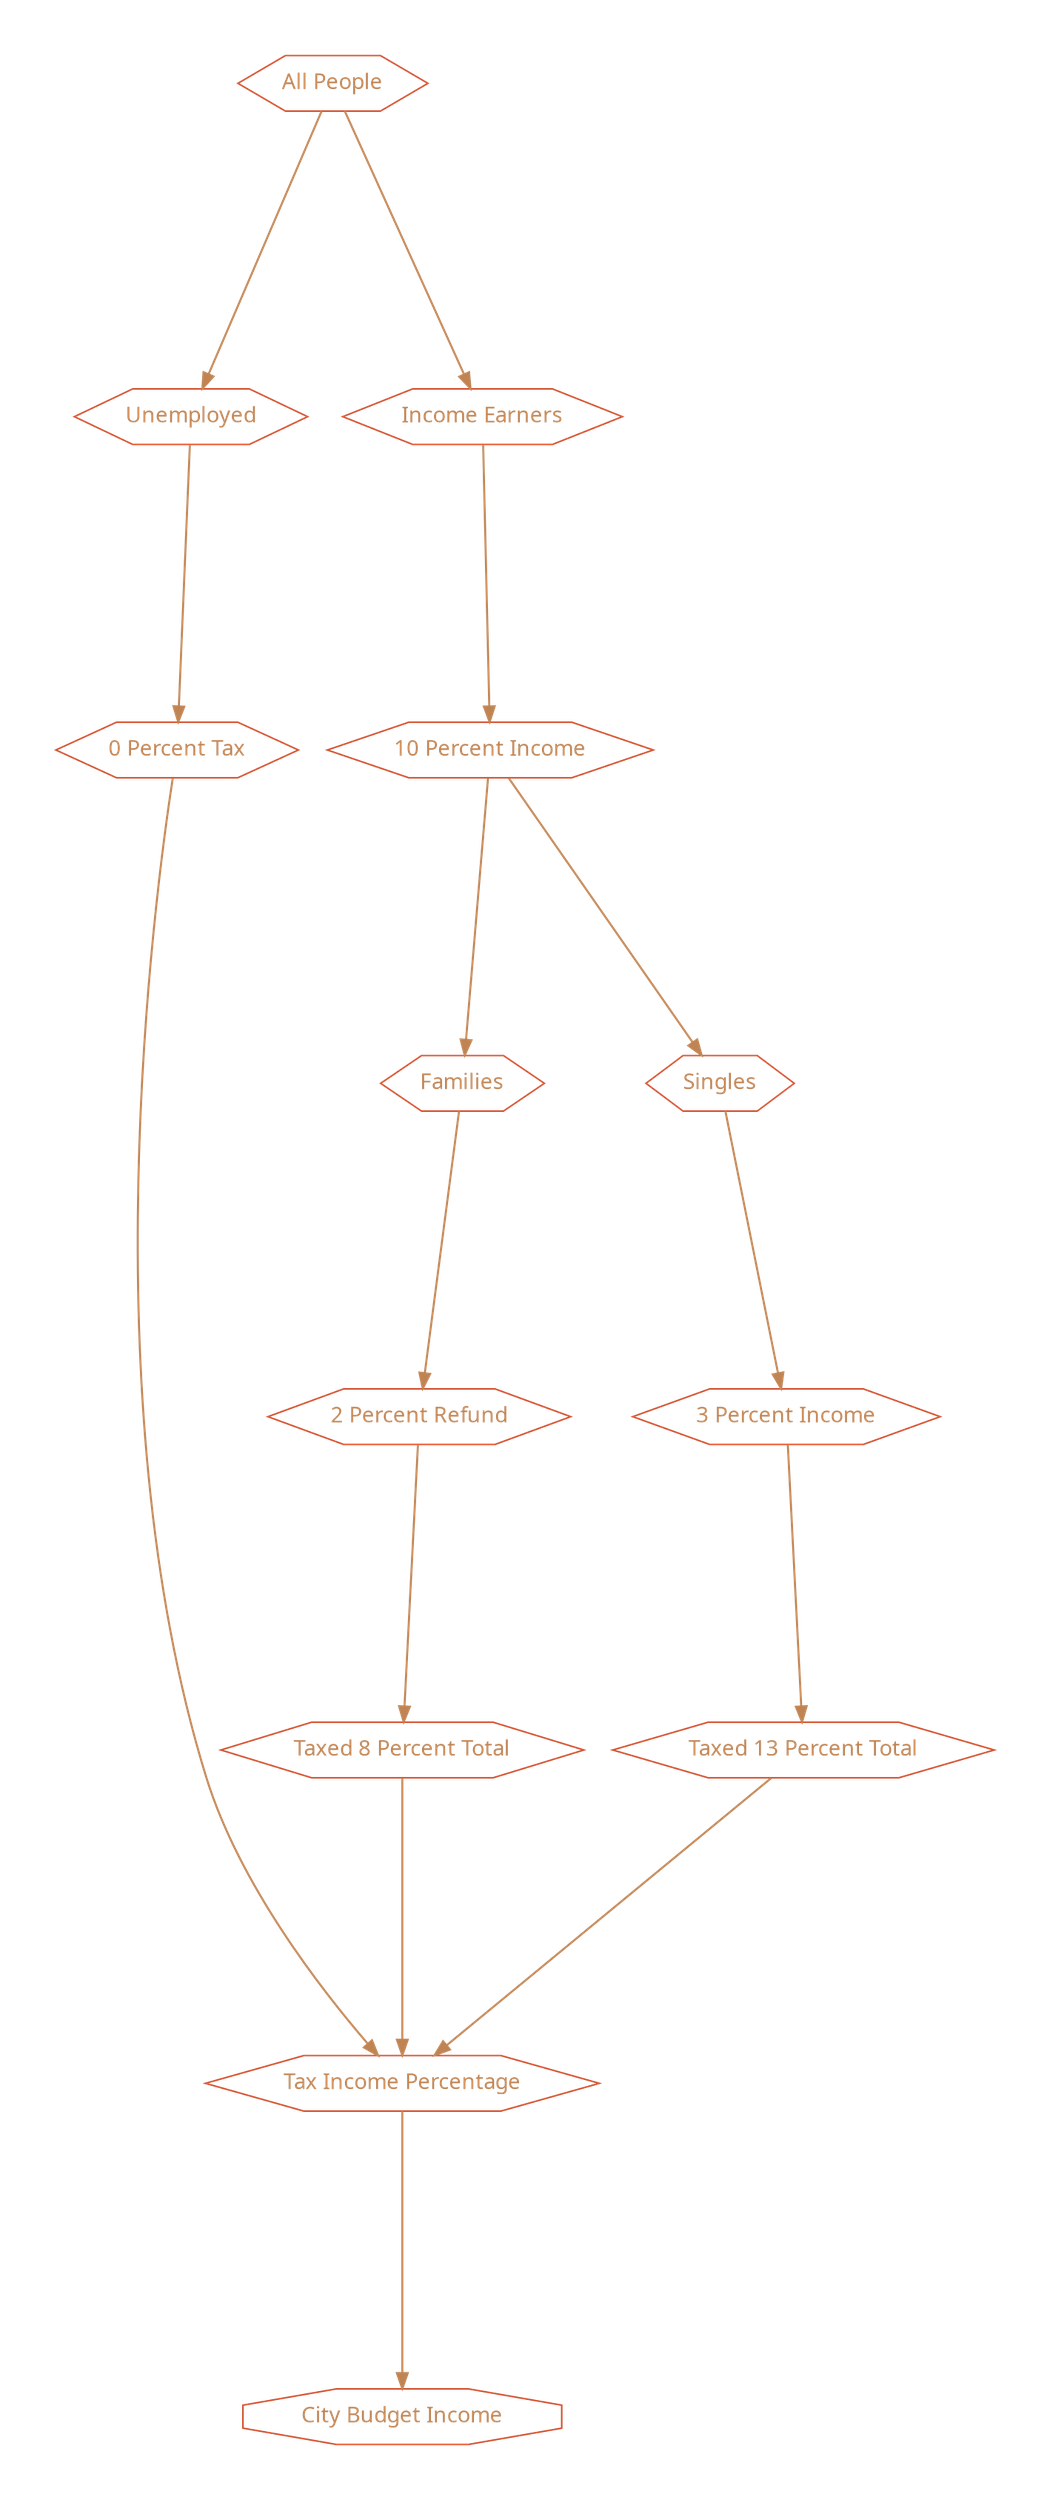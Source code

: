 /*
  This is part of the Avaneya Project Crew Handbook.
  Copyright (C) 2010-2017 Cartesian Theatre™ <info@cartesiantheatre.com>.
  See the file License for copying conditions.

*/

digraph Taxation
{
	//Graph attributes...
	bgcolor="transparent";
	margin="0";
	ratio="auto";
	ranksep="2.5";
	pad="0.5,0.5";
	compound="true";
	overlap="vpsc";
	root="Taxation";

	//Node attributes...
	node[color="#d3502dff"];
	node[fillcolor="gray10"];
	node[fontcolor="#c08453ff"];
	node[fontname="Ubuntu"];
	node[shape="none"];

	//Edge attributes...
	edge[color="#c08453ff"];
	edge[penwidth="1.3"];

	// Relationships
	"All People"[shape="hexagon"]
	"Unemployed"[shape="hexagon"]
	"Income Earners"[shape="hexagon"]
	"Families"[shape="hexagon"]
	"Singles"[shape="hexagon"]
	"0 Percent Tax"[shape="hexagon"]
	"10 Percent Income"[shape="hexagon"]
	"2 Percent Refund"[shape="hexagon"]
	"3 Percent Income"[shape="hexagon"]
	"Taxed 13 Percent Total"[shape="hexagon"]
	"Taxed 8 Percent Total"[shape="hexagon"]
	"Tax Income Percentage"[shape="hexagon"]
	"City Budget Income"[shape="octagon"]


	"All People"				-> "Unemployed";
	"All People"				-> "Income Earners";
	"0 Percent Tax"				-> "Tax Income Percentage";		
	"Unemployed"				-> "0 Percent Tax";		
	
	"Income Earners"			-> "10 Percent Income";

	"10 Percent Income"			-> "Families";
	"10 Percent Income"			-> "Singles";
	
	"Families"				-> "2 Percent Refund";
	"Singles"				-> "3 Percent Income";
	
	"2 Percent Refund"			-> "Taxed 8 Percent Total";
	"3 Percent Income"			-> "Taxed 13 Percent Total";

	"Taxed 13 Percent Total"		-> "Tax Income Percentage";
	"Taxed 8 Percent Total"			-> "Tax Income Percentage";

	"Tax Income Percentage"			-> "City Budget Income";


	

}

